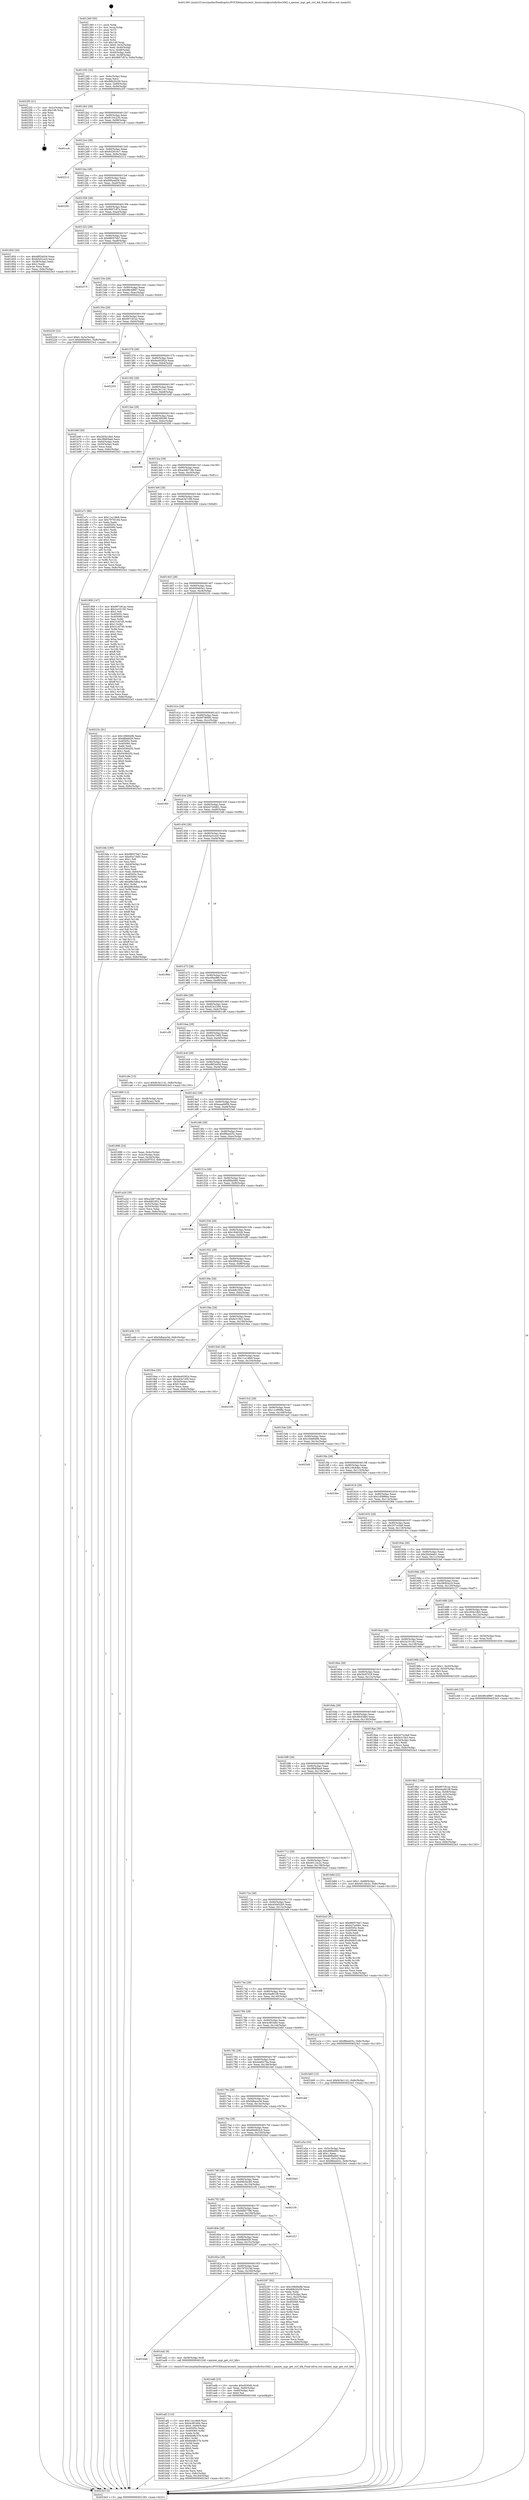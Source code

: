 digraph "0x401260" {
  label = "0x401260 (/mnt/c/Users/mathe/Desktop/tcc/POCII/binaries/extr_linuxsoundpcictxficthw20k2.c_amixer_mgr_get_ctrl_blk_Final-ollvm.out::main(0))"
  labelloc = "t"
  node[shape=record]

  Entry [label="",width=0.3,height=0.3,shape=circle,fillcolor=black,style=filled]
  "0x401292" [label="{
     0x401292 [32]\l
     | [instrs]\l
     &nbsp;&nbsp;0x401292 \<+6\>: mov -0x8c(%rbp),%eax\l
     &nbsp;&nbsp;0x401298 \<+2\>: mov %eax,%ecx\l
     &nbsp;&nbsp;0x40129a \<+6\>: sub $0x80b20c59,%ecx\l
     &nbsp;&nbsp;0x4012a0 \<+6\>: mov %eax,-0x90(%rbp)\l
     &nbsp;&nbsp;0x4012a6 \<+6\>: mov %ecx,-0x94(%rbp)\l
     &nbsp;&nbsp;0x4012ac \<+6\>: je 00000000004022f3 \<main+0x1093\>\l
  }"]
  "0x4022f3" [label="{
     0x4022f3 [21]\l
     | [instrs]\l
     &nbsp;&nbsp;0x4022f3 \<+3\>: mov -0x2c(%rbp),%eax\l
     &nbsp;&nbsp;0x4022f6 \<+7\>: add $0x148,%rsp\l
     &nbsp;&nbsp;0x4022fd \<+1\>: pop %rbx\l
     &nbsp;&nbsp;0x4022fe \<+2\>: pop %r12\l
     &nbsp;&nbsp;0x402300 \<+2\>: pop %r13\l
     &nbsp;&nbsp;0x402302 \<+2\>: pop %r14\l
     &nbsp;&nbsp;0x402304 \<+2\>: pop %r15\l
     &nbsp;&nbsp;0x402306 \<+1\>: pop %rbp\l
     &nbsp;&nbsp;0x402307 \<+1\>: ret\l
  }"]
  "0x4012b2" [label="{
     0x4012b2 [28]\l
     | [instrs]\l
     &nbsp;&nbsp;0x4012b2 \<+5\>: jmp 00000000004012b7 \<main+0x57\>\l
     &nbsp;&nbsp;0x4012b7 \<+6\>: mov -0x90(%rbp),%eax\l
     &nbsp;&nbsp;0x4012bd \<+5\>: sub $0x8120c230,%eax\l
     &nbsp;&nbsp;0x4012c2 \<+6\>: mov %eax,-0x98(%rbp)\l
     &nbsp;&nbsp;0x4012c8 \<+6\>: je 0000000000401cc8 \<main+0xa68\>\l
  }"]
  Exit [label="",width=0.3,height=0.3,shape=circle,fillcolor=black,style=filled,peripheries=2]
  "0x401cc8" [label="{
     0x401cc8\l
  }", style=dashed]
  "0x4012ce" [label="{
     0x4012ce [28]\l
     | [instrs]\l
     &nbsp;&nbsp;0x4012ce \<+5\>: jmp 00000000004012d3 \<main+0x73\>\l
     &nbsp;&nbsp;0x4012d3 \<+6\>: mov -0x90(%rbp),%eax\l
     &nbsp;&nbsp;0x4012d9 \<+5\>: sub $0x832810c7,%eax\l
     &nbsp;&nbsp;0x4012de \<+6\>: mov %eax,-0x9c(%rbp)\l
     &nbsp;&nbsp;0x4012e4 \<+6\>: je 0000000000402212 \<main+0xfb2\>\l
  }"]
  "0x401cb9" [label="{
     0x401cb9 [15]\l
     | [instrs]\l
     &nbsp;&nbsp;0x401cb9 \<+10\>: movl $0x98c4f967,-0x8c(%rbp)\l
     &nbsp;&nbsp;0x401cc3 \<+5\>: jmp 00000000004023e3 \<main+0x1183\>\l
  }"]
  "0x402212" [label="{
     0x402212\l
  }", style=dashed]
  "0x4012ea" [label="{
     0x4012ea [28]\l
     | [instrs]\l
     &nbsp;&nbsp;0x4012ea \<+5\>: jmp 00000000004012ef \<main+0x8f\>\l
     &nbsp;&nbsp;0x4012ef \<+6\>: mov -0x90(%rbp),%eax\l
     &nbsp;&nbsp;0x4012f5 \<+5\>: sub $0x906eab56,%eax\l
     &nbsp;&nbsp;0x4012fa \<+6\>: mov %eax,-0xa0(%rbp)\l
     &nbsp;&nbsp;0x401300 \<+6\>: je 0000000000402391 \<main+0x1131\>\l
  }"]
  "0x401af2" [label="{
     0x401af2 [110]\l
     | [instrs]\l
     &nbsp;&nbsp;0x401af2 \<+5\>: mov $0x11a14fe9,%esi\l
     &nbsp;&nbsp;0x401af7 \<+5\>: mov $0x4c9f1b84,%ecx\l
     &nbsp;&nbsp;0x401afc \<+7\>: movl $0x0,-0x64(%rbp)\l
     &nbsp;&nbsp;0x401b03 \<+7\>: mov 0x40505c,%edx\l
     &nbsp;&nbsp;0x401b0a \<+8\>: mov 0x405060,%r8d\l
     &nbsp;&nbsp;0x401b12 \<+3\>: mov %edx,%r9d\l
     &nbsp;&nbsp;0x401b15 \<+7\>: sub $0x6d48c37b,%r9d\l
     &nbsp;&nbsp;0x401b1c \<+4\>: sub $0x1,%r9d\l
     &nbsp;&nbsp;0x401b20 \<+7\>: add $0x6d48c37b,%r9d\l
     &nbsp;&nbsp;0x401b27 \<+4\>: imul %r9d,%edx\l
     &nbsp;&nbsp;0x401b2b \<+3\>: and $0x1,%edx\l
     &nbsp;&nbsp;0x401b2e \<+3\>: cmp $0x0,%edx\l
     &nbsp;&nbsp;0x401b31 \<+4\>: sete %r10b\l
     &nbsp;&nbsp;0x401b35 \<+4\>: cmp $0xa,%r8d\l
     &nbsp;&nbsp;0x401b39 \<+4\>: setl %r11b\l
     &nbsp;&nbsp;0x401b3d \<+3\>: mov %r10b,%bl\l
     &nbsp;&nbsp;0x401b40 \<+3\>: and %r11b,%bl\l
     &nbsp;&nbsp;0x401b43 \<+3\>: xor %r11b,%r10b\l
     &nbsp;&nbsp;0x401b46 \<+3\>: or %r10b,%bl\l
     &nbsp;&nbsp;0x401b49 \<+3\>: test $0x1,%bl\l
     &nbsp;&nbsp;0x401b4c \<+3\>: cmovne %ecx,%esi\l
     &nbsp;&nbsp;0x401b4f \<+6\>: mov %esi,-0x8c(%rbp)\l
     &nbsp;&nbsp;0x401b55 \<+6\>: mov %eax,-0x164(%rbp)\l
     &nbsp;&nbsp;0x401b5b \<+5\>: jmp 00000000004023e3 \<main+0x1183\>\l
  }"]
  "0x402391" [label="{
     0x402391\l
  }", style=dashed]
  "0x401306" [label="{
     0x401306 [28]\l
     | [instrs]\l
     &nbsp;&nbsp;0x401306 \<+5\>: jmp 000000000040130b \<main+0xab\>\l
     &nbsp;&nbsp;0x40130b \<+6\>: mov -0x90(%rbp),%eax\l
     &nbsp;&nbsp;0x401311 \<+5\>: sub $0x9667c87a,%eax\l
     &nbsp;&nbsp;0x401316 \<+6\>: mov %eax,-0xa4(%rbp)\l
     &nbsp;&nbsp;0x40131c \<+6\>: je 0000000000401850 \<main+0x5f0\>\l
  }"]
  "0x401adb" [label="{
     0x401adb [23]\l
     | [instrs]\l
     &nbsp;&nbsp;0x401adb \<+10\>: movabs $0x4030d6,%rdi\l
     &nbsp;&nbsp;0x401ae5 \<+3\>: mov %eax,-0x60(%rbp)\l
     &nbsp;&nbsp;0x401ae8 \<+3\>: mov -0x60(%rbp),%esi\l
     &nbsp;&nbsp;0x401aeb \<+2\>: mov $0x0,%al\l
     &nbsp;&nbsp;0x401aed \<+5\>: call 0000000000401040 \<printf@plt\>\l
     | [calls]\l
     &nbsp;&nbsp;0x401040 \{1\} (unknown)\l
  }"]
  "0x401850" [label="{
     0x401850 [30]\l
     | [instrs]\l
     &nbsp;&nbsp;0x401850 \<+5\>: mov $0xd8f24d3d,%eax\l
     &nbsp;&nbsp;0x401855 \<+5\>: mov $0xb5a51ec0,%ecx\l
     &nbsp;&nbsp;0x40185a \<+3\>: mov -0x38(%rbp),%edx\l
     &nbsp;&nbsp;0x40185d \<+3\>: cmp $0x2,%edx\l
     &nbsp;&nbsp;0x401860 \<+3\>: cmovne %ecx,%eax\l
     &nbsp;&nbsp;0x401863 \<+6\>: mov %eax,-0x8c(%rbp)\l
     &nbsp;&nbsp;0x401869 \<+5\>: jmp 00000000004023e3 \<main+0x1183\>\l
  }"]
  "0x401322" [label="{
     0x401322 [28]\l
     | [instrs]\l
     &nbsp;&nbsp;0x401322 \<+5\>: jmp 0000000000401327 \<main+0xc7\>\l
     &nbsp;&nbsp;0x401327 \<+6\>: mov -0x90(%rbp),%eax\l
     &nbsp;&nbsp;0x40132d \<+5\>: sub $0x98057bb7,%eax\l
     &nbsp;&nbsp;0x401332 \<+6\>: mov %eax,-0xa8(%rbp)\l
     &nbsp;&nbsp;0x401338 \<+6\>: je 0000000000402375 \<main+0x1115\>\l
  }"]
  "0x4023e3" [label="{
     0x4023e3 [5]\l
     | [instrs]\l
     &nbsp;&nbsp;0x4023e3 \<+5\>: jmp 0000000000401292 \<main+0x32\>\l
  }"]
  "0x401260" [label="{
     0x401260 [50]\l
     | [instrs]\l
     &nbsp;&nbsp;0x401260 \<+1\>: push %rbp\l
     &nbsp;&nbsp;0x401261 \<+3\>: mov %rsp,%rbp\l
     &nbsp;&nbsp;0x401264 \<+2\>: push %r15\l
     &nbsp;&nbsp;0x401266 \<+2\>: push %r14\l
     &nbsp;&nbsp;0x401268 \<+2\>: push %r13\l
     &nbsp;&nbsp;0x40126a \<+2\>: push %r12\l
     &nbsp;&nbsp;0x40126c \<+1\>: push %rbx\l
     &nbsp;&nbsp;0x40126d \<+7\>: sub $0x148,%rsp\l
     &nbsp;&nbsp;0x401274 \<+7\>: movl $0x0,-0x3c(%rbp)\l
     &nbsp;&nbsp;0x40127b \<+3\>: mov %edi,-0x40(%rbp)\l
     &nbsp;&nbsp;0x40127e \<+4\>: mov %rsi,-0x48(%rbp)\l
     &nbsp;&nbsp;0x401282 \<+3\>: mov -0x40(%rbp),%edi\l
     &nbsp;&nbsp;0x401285 \<+3\>: mov %edi,-0x38(%rbp)\l
     &nbsp;&nbsp;0x401288 \<+10\>: movl $0x9667c87a,-0x8c(%rbp)\l
  }"]
  "0x401846" [label="{
     0x401846\l
  }", style=dashed]
  "0x402375" [label="{
     0x402375\l
  }", style=dashed]
  "0x40133e" [label="{
     0x40133e [28]\l
     | [instrs]\l
     &nbsp;&nbsp;0x40133e \<+5\>: jmp 0000000000401343 \<main+0xe3\>\l
     &nbsp;&nbsp;0x401343 \<+6\>: mov -0x90(%rbp),%eax\l
     &nbsp;&nbsp;0x401349 \<+5\>: sub $0x98c4f967,%eax\l
     &nbsp;&nbsp;0x40134e \<+6\>: mov %eax,-0xac(%rbp)\l
     &nbsp;&nbsp;0x401354 \<+6\>: je 0000000000402226 \<main+0xfc6\>\l
  }"]
  "0x401ad2" [label="{
     0x401ad2 [9]\l
     | [instrs]\l
     &nbsp;&nbsp;0x401ad2 \<+4\>: mov -0x58(%rbp),%rdi\l
     &nbsp;&nbsp;0x401ad6 \<+5\>: call 0000000000401240 \<amixer_mgr_get_ctrl_blk\>\l
     | [calls]\l
     &nbsp;&nbsp;0x401240 \{1\} (/mnt/c/Users/mathe/Desktop/tcc/POCII/binaries/extr_linuxsoundpcictxficthw20k2.c_amixer_mgr_get_ctrl_blk_Final-ollvm.out::amixer_mgr_get_ctrl_blk)\l
  }"]
  "0x402226" [label="{
     0x402226 [22]\l
     | [instrs]\l
     &nbsp;&nbsp;0x402226 \<+7\>: movl $0x0,-0x3c(%rbp)\l
     &nbsp;&nbsp;0x40222d \<+10\>: movl $0xb00eb5e1,-0x8c(%rbp)\l
     &nbsp;&nbsp;0x402237 \<+5\>: jmp 00000000004023e3 \<main+0x1183\>\l
  }"]
  "0x40135a" [label="{
     0x40135a [28]\l
     | [instrs]\l
     &nbsp;&nbsp;0x40135a \<+5\>: jmp 000000000040135f \<main+0xff\>\l
     &nbsp;&nbsp;0x40135f \<+6\>: mov -0x90(%rbp),%eax\l
     &nbsp;&nbsp;0x401365 \<+5\>: sub $0x997c91ac,%eax\l
     &nbsp;&nbsp;0x40136a \<+6\>: mov %eax,-0xb0(%rbp)\l
     &nbsp;&nbsp;0x401370 \<+6\>: je 0000000000402308 \<main+0x10a8\>\l
  }"]
  "0x40182a" [label="{
     0x40182a [28]\l
     | [instrs]\l
     &nbsp;&nbsp;0x40182a \<+5\>: jmp 000000000040182f \<main+0x5cf\>\l
     &nbsp;&nbsp;0x40182f \<+6\>: mov -0x90(%rbp),%eax\l
     &nbsp;&nbsp;0x401835 \<+5\>: sub $0x797f319d,%eax\l
     &nbsp;&nbsp;0x40183a \<+6\>: mov %eax,-0x160(%rbp)\l
     &nbsp;&nbsp;0x401840 \<+6\>: je 0000000000401ad2 \<main+0x872\>\l
  }"]
  "0x402308" [label="{
     0x402308\l
  }", style=dashed]
  "0x401376" [label="{
     0x401376 [28]\l
     | [instrs]\l
     &nbsp;&nbsp;0x401376 \<+5\>: jmp 000000000040137b \<main+0x11b\>\l
     &nbsp;&nbsp;0x40137b \<+6\>: mov -0x90(%rbp),%eax\l
     &nbsp;&nbsp;0x401381 \<+5\>: sub $0x9a402824,%eax\l
     &nbsp;&nbsp;0x401386 \<+6\>: mov %eax,-0xb4(%rbp)\l
     &nbsp;&nbsp;0x40138c \<+6\>: je 0000000000402203 \<main+0xfa3\>\l
  }"]
  "0x402297" [label="{
     0x402297 [92]\l
     | [instrs]\l
     &nbsp;&nbsp;0x402297 \<+5\>: mov $0x169d0e9b,%eax\l
     &nbsp;&nbsp;0x40229c \<+5\>: mov $0x80b20c59,%ecx\l
     &nbsp;&nbsp;0x4022a1 \<+2\>: xor %edx,%edx\l
     &nbsp;&nbsp;0x4022a3 \<+3\>: mov -0x3c(%rbp),%esi\l
     &nbsp;&nbsp;0x4022a6 \<+3\>: mov %esi,-0x2c(%rbp)\l
     &nbsp;&nbsp;0x4022a9 \<+7\>: mov 0x40505c,%esi\l
     &nbsp;&nbsp;0x4022b0 \<+7\>: mov 0x405060,%edi\l
     &nbsp;&nbsp;0x4022b7 \<+3\>: sub $0x1,%edx\l
     &nbsp;&nbsp;0x4022ba \<+3\>: mov %esi,%r8d\l
     &nbsp;&nbsp;0x4022bd \<+3\>: add %edx,%r8d\l
     &nbsp;&nbsp;0x4022c0 \<+4\>: imul %r8d,%esi\l
     &nbsp;&nbsp;0x4022c4 \<+3\>: and $0x1,%esi\l
     &nbsp;&nbsp;0x4022c7 \<+3\>: cmp $0x0,%esi\l
     &nbsp;&nbsp;0x4022ca \<+4\>: sete %r9b\l
     &nbsp;&nbsp;0x4022ce \<+3\>: cmp $0xa,%edi\l
     &nbsp;&nbsp;0x4022d1 \<+4\>: setl %r10b\l
     &nbsp;&nbsp;0x4022d5 \<+3\>: mov %r9b,%r11b\l
     &nbsp;&nbsp;0x4022d8 \<+3\>: and %r10b,%r11b\l
     &nbsp;&nbsp;0x4022db \<+3\>: xor %r10b,%r9b\l
     &nbsp;&nbsp;0x4022de \<+3\>: or %r9b,%r11b\l
     &nbsp;&nbsp;0x4022e1 \<+4\>: test $0x1,%r11b\l
     &nbsp;&nbsp;0x4022e5 \<+3\>: cmovne %ecx,%eax\l
     &nbsp;&nbsp;0x4022e8 \<+6\>: mov %eax,-0x8c(%rbp)\l
     &nbsp;&nbsp;0x4022ee \<+5\>: jmp 00000000004023e3 \<main+0x1183\>\l
  }"]
  "0x402203" [label="{
     0x402203\l
  }", style=dashed]
  "0x401392" [label="{
     0x401392 [28]\l
     | [instrs]\l
     &nbsp;&nbsp;0x401392 \<+5\>: jmp 0000000000401397 \<main+0x137\>\l
     &nbsp;&nbsp;0x401397 \<+6\>: mov -0x90(%rbp),%eax\l
     &nbsp;&nbsp;0x40139d \<+5\>: sub $0x9c3e1141,%eax\l
     &nbsp;&nbsp;0x4013a2 \<+6\>: mov %eax,-0xb8(%rbp)\l
     &nbsp;&nbsp;0x4013a8 \<+6\>: je 0000000000401b6f \<main+0x90f\>\l
  }"]
  "0x40180e" [label="{
     0x40180e [28]\l
     | [instrs]\l
     &nbsp;&nbsp;0x40180e \<+5\>: jmp 0000000000401813 \<main+0x5b3\>\l
     &nbsp;&nbsp;0x401813 \<+6\>: mov -0x90(%rbp),%eax\l
     &nbsp;&nbsp;0x401819 \<+5\>: sub $0x6fbebf28,%eax\l
     &nbsp;&nbsp;0x40181e \<+6\>: mov %eax,-0x15c(%rbp)\l
     &nbsp;&nbsp;0x401824 \<+6\>: je 0000000000402297 \<main+0x1037\>\l
  }"]
  "0x401b6f" [label="{
     0x401b6f [30]\l
     | [instrs]\l
     &nbsp;&nbsp;0x401b6f \<+5\>: mov $0x283b1db5,%eax\l
     &nbsp;&nbsp;0x401b74 \<+5\>: mov $0x3fb85ba9,%ecx\l
     &nbsp;&nbsp;0x401b79 \<+3\>: mov -0x64(%rbp),%edx\l
     &nbsp;&nbsp;0x401b7c \<+3\>: cmp -0x50(%rbp),%edx\l
     &nbsp;&nbsp;0x401b7f \<+3\>: cmovl %ecx,%eax\l
     &nbsp;&nbsp;0x401b82 \<+6\>: mov %eax,-0x8c(%rbp)\l
     &nbsp;&nbsp;0x401b88 \<+5\>: jmp 00000000004023e3 \<main+0x1183\>\l
  }"]
  "0x4013ae" [label="{
     0x4013ae [28]\l
     | [instrs]\l
     &nbsp;&nbsp;0x4013ae \<+5\>: jmp 00000000004013b3 \<main+0x153\>\l
     &nbsp;&nbsp;0x4013b3 \<+6\>: mov -0x90(%rbp),%eax\l
     &nbsp;&nbsp;0x4013b9 \<+5\>: sub $0x9d289280,%eax\l
     &nbsp;&nbsp;0x4013be \<+6\>: mov %eax,-0xbc(%rbp)\l
     &nbsp;&nbsp;0x4013c4 \<+6\>: je 00000000004020fc \<main+0xe9c\>\l
  }"]
  "0x401f27" [label="{
     0x401f27\l
  }", style=dashed]
  "0x4020fc" [label="{
     0x4020fc\l
  }", style=dashed]
  "0x4013ca" [label="{
     0x4013ca [28]\l
     | [instrs]\l
     &nbsp;&nbsp;0x4013ca \<+5\>: jmp 00000000004013cf \<main+0x16f\>\l
     &nbsp;&nbsp;0x4013cf \<+6\>: mov -0x90(%rbp),%eax\l
     &nbsp;&nbsp;0x4013d5 \<+5\>: sub $0xa3d6718b,%eax\l
     &nbsp;&nbsp;0x4013da \<+6\>: mov %eax,-0xc0(%rbp)\l
     &nbsp;&nbsp;0x4013e0 \<+6\>: je 0000000000401a7c \<main+0x81c\>\l
  }"]
  "0x4017f2" [label="{
     0x4017f2 [28]\l
     | [instrs]\l
     &nbsp;&nbsp;0x4017f2 \<+5\>: jmp 00000000004017f7 \<main+0x597\>\l
     &nbsp;&nbsp;0x4017f7 \<+6\>: mov -0x90(%rbp),%eax\l
     &nbsp;&nbsp;0x4017fd \<+5\>: sub $0x6dfd7796,%eax\l
     &nbsp;&nbsp;0x401802 \<+6\>: mov %eax,-0x158(%rbp)\l
     &nbsp;&nbsp;0x401808 \<+6\>: je 0000000000401f27 \<main+0xcc7\>\l
  }"]
  "0x401a7c" [label="{
     0x401a7c [86]\l
     | [instrs]\l
     &nbsp;&nbsp;0x401a7c \<+5\>: mov $0x11a14fe9,%eax\l
     &nbsp;&nbsp;0x401a81 \<+5\>: mov $0x797f319d,%ecx\l
     &nbsp;&nbsp;0x401a86 \<+2\>: xor %edx,%edx\l
     &nbsp;&nbsp;0x401a88 \<+7\>: mov 0x40505c,%esi\l
     &nbsp;&nbsp;0x401a8f \<+7\>: mov 0x405060,%edi\l
     &nbsp;&nbsp;0x401a96 \<+3\>: sub $0x1,%edx\l
     &nbsp;&nbsp;0x401a99 \<+3\>: mov %esi,%r8d\l
     &nbsp;&nbsp;0x401a9c \<+3\>: add %edx,%r8d\l
     &nbsp;&nbsp;0x401a9f \<+4\>: imul %r8d,%esi\l
     &nbsp;&nbsp;0x401aa3 \<+3\>: and $0x1,%esi\l
     &nbsp;&nbsp;0x401aa6 \<+3\>: cmp $0x0,%esi\l
     &nbsp;&nbsp;0x401aa9 \<+4\>: sete %r9b\l
     &nbsp;&nbsp;0x401aad \<+3\>: cmp $0xa,%edi\l
     &nbsp;&nbsp;0x401ab0 \<+4\>: setl %r10b\l
     &nbsp;&nbsp;0x401ab4 \<+3\>: mov %r9b,%r11b\l
     &nbsp;&nbsp;0x401ab7 \<+3\>: and %r10b,%r11b\l
     &nbsp;&nbsp;0x401aba \<+3\>: xor %r10b,%r9b\l
     &nbsp;&nbsp;0x401abd \<+3\>: or %r9b,%r11b\l
     &nbsp;&nbsp;0x401ac0 \<+4\>: test $0x1,%r11b\l
     &nbsp;&nbsp;0x401ac4 \<+3\>: cmovne %ecx,%eax\l
     &nbsp;&nbsp;0x401ac7 \<+6\>: mov %eax,-0x8c(%rbp)\l
     &nbsp;&nbsp;0x401acd \<+5\>: jmp 00000000004023e3 \<main+0x1183\>\l
  }"]
  "0x4013e6" [label="{
     0x4013e6 [28]\l
     | [instrs]\l
     &nbsp;&nbsp;0x4013e6 \<+5\>: jmp 00000000004013eb \<main+0x18b\>\l
     &nbsp;&nbsp;0x4013eb \<+6\>: mov -0x90(%rbp),%eax\l
     &nbsp;&nbsp;0x4013f1 \<+5\>: sub $0xa43a7c08,%eax\l
     &nbsp;&nbsp;0x4013f6 \<+6\>: mov %eax,-0xc4(%rbp)\l
     &nbsp;&nbsp;0x4013fc \<+6\>: je 0000000000401908 \<main+0x6a8\>\l
  }"]
  "0x4021f4" [label="{
     0x4021f4\l
  }", style=dashed]
  "0x401908" [label="{
     0x401908 [147]\l
     | [instrs]\l
     &nbsp;&nbsp;0x401908 \<+5\>: mov $0x997c91ac,%eax\l
     &nbsp;&nbsp;0x40190d \<+5\>: mov $0x2a1f1182,%ecx\l
     &nbsp;&nbsp;0x401912 \<+2\>: mov $0x1,%dl\l
     &nbsp;&nbsp;0x401914 \<+7\>: mov 0x40505c,%esi\l
     &nbsp;&nbsp;0x40191b \<+7\>: mov 0x405060,%edi\l
     &nbsp;&nbsp;0x401922 \<+3\>: mov %esi,%r8d\l
     &nbsp;&nbsp;0x401925 \<+7\>: sub $0x31c67d5,%r8d\l
     &nbsp;&nbsp;0x40192c \<+4\>: sub $0x1,%r8d\l
     &nbsp;&nbsp;0x401930 \<+7\>: add $0x31c67d5,%r8d\l
     &nbsp;&nbsp;0x401937 \<+4\>: imul %r8d,%esi\l
     &nbsp;&nbsp;0x40193b \<+3\>: and $0x1,%esi\l
     &nbsp;&nbsp;0x40193e \<+3\>: cmp $0x0,%esi\l
     &nbsp;&nbsp;0x401941 \<+4\>: sete %r9b\l
     &nbsp;&nbsp;0x401945 \<+3\>: cmp $0xa,%edi\l
     &nbsp;&nbsp;0x401948 \<+4\>: setl %r10b\l
     &nbsp;&nbsp;0x40194c \<+3\>: mov %r9b,%r11b\l
     &nbsp;&nbsp;0x40194f \<+4\>: xor $0xff,%r11b\l
     &nbsp;&nbsp;0x401953 \<+3\>: mov %r10b,%bl\l
     &nbsp;&nbsp;0x401956 \<+3\>: xor $0xff,%bl\l
     &nbsp;&nbsp;0x401959 \<+3\>: xor $0x0,%dl\l
     &nbsp;&nbsp;0x40195c \<+3\>: mov %r11b,%r14b\l
     &nbsp;&nbsp;0x40195f \<+4\>: and $0x0,%r14b\l
     &nbsp;&nbsp;0x401963 \<+3\>: and %dl,%r9b\l
     &nbsp;&nbsp;0x401966 \<+3\>: mov %bl,%r15b\l
     &nbsp;&nbsp;0x401969 \<+4\>: and $0x0,%r15b\l
     &nbsp;&nbsp;0x40196d \<+3\>: and %dl,%r10b\l
     &nbsp;&nbsp;0x401970 \<+3\>: or %r9b,%r14b\l
     &nbsp;&nbsp;0x401973 \<+3\>: or %r10b,%r15b\l
     &nbsp;&nbsp;0x401976 \<+3\>: xor %r15b,%r14b\l
     &nbsp;&nbsp;0x401979 \<+3\>: or %bl,%r11b\l
     &nbsp;&nbsp;0x40197c \<+4\>: xor $0xff,%r11b\l
     &nbsp;&nbsp;0x401980 \<+3\>: or $0x0,%dl\l
     &nbsp;&nbsp;0x401983 \<+3\>: and %dl,%r11b\l
     &nbsp;&nbsp;0x401986 \<+3\>: or %r11b,%r14b\l
     &nbsp;&nbsp;0x401989 \<+4\>: test $0x1,%r14b\l
     &nbsp;&nbsp;0x40198d \<+3\>: cmovne %ecx,%eax\l
     &nbsp;&nbsp;0x401990 \<+6\>: mov %eax,-0x8c(%rbp)\l
     &nbsp;&nbsp;0x401996 \<+5\>: jmp 00000000004023e3 \<main+0x1183\>\l
  }"]
  "0x401402" [label="{
     0x401402 [28]\l
     | [instrs]\l
     &nbsp;&nbsp;0x401402 \<+5\>: jmp 0000000000401407 \<main+0x1a7\>\l
     &nbsp;&nbsp;0x401407 \<+6\>: mov -0x90(%rbp),%eax\l
     &nbsp;&nbsp;0x40140d \<+5\>: sub $0xb00eb5e1,%eax\l
     &nbsp;&nbsp;0x401412 \<+6\>: mov %eax,-0xc8(%rbp)\l
     &nbsp;&nbsp;0x401418 \<+6\>: je 000000000040223c \<main+0xfdc\>\l
  }"]
  "0x4017d6" [label="{
     0x4017d6 [28]\l
     | [instrs]\l
     &nbsp;&nbsp;0x4017d6 \<+5\>: jmp 00000000004017db \<main+0x57b\>\l
     &nbsp;&nbsp;0x4017db \<+6\>: mov -0x90(%rbp),%eax\l
     &nbsp;&nbsp;0x4017e1 \<+5\>: sub $0x69b5bc85,%eax\l
     &nbsp;&nbsp;0x4017e6 \<+6\>: mov %eax,-0x154(%rbp)\l
     &nbsp;&nbsp;0x4017ec \<+6\>: je 00000000004021f4 \<main+0xf94\>\l
  }"]
  "0x40223c" [label="{
     0x40223c [91]\l
     | [instrs]\l
     &nbsp;&nbsp;0x40223c \<+5\>: mov $0x169d0e9b,%eax\l
     &nbsp;&nbsp;0x402241 \<+5\>: mov $0x6fbebf28,%ecx\l
     &nbsp;&nbsp;0x402246 \<+7\>: mov 0x40505c,%edx\l
     &nbsp;&nbsp;0x40224d \<+7\>: mov 0x405060,%esi\l
     &nbsp;&nbsp;0x402254 \<+2\>: mov %edx,%edi\l
     &nbsp;&nbsp;0x402256 \<+6\>: add $0x543842f2,%edi\l
     &nbsp;&nbsp;0x40225c \<+3\>: sub $0x1,%edi\l
     &nbsp;&nbsp;0x40225f \<+6\>: sub $0x543842f2,%edi\l
     &nbsp;&nbsp;0x402265 \<+3\>: imul %edi,%edx\l
     &nbsp;&nbsp;0x402268 \<+3\>: and $0x1,%edx\l
     &nbsp;&nbsp;0x40226b \<+3\>: cmp $0x0,%edx\l
     &nbsp;&nbsp;0x40226e \<+4\>: sete %r8b\l
     &nbsp;&nbsp;0x402272 \<+3\>: cmp $0xa,%esi\l
     &nbsp;&nbsp;0x402275 \<+4\>: setl %r9b\l
     &nbsp;&nbsp;0x402279 \<+3\>: mov %r8b,%r10b\l
     &nbsp;&nbsp;0x40227c \<+3\>: and %r9b,%r10b\l
     &nbsp;&nbsp;0x40227f \<+3\>: xor %r9b,%r8b\l
     &nbsp;&nbsp;0x402282 \<+3\>: or %r8b,%r10b\l
     &nbsp;&nbsp;0x402285 \<+4\>: test $0x1,%r10b\l
     &nbsp;&nbsp;0x402289 \<+3\>: cmovne %ecx,%eax\l
     &nbsp;&nbsp;0x40228c \<+6\>: mov %eax,-0x8c(%rbp)\l
     &nbsp;&nbsp;0x402292 \<+5\>: jmp 00000000004023e3 \<main+0x1183\>\l
  }"]
  "0x40141e" [label="{
     0x40141e [28]\l
     | [instrs]\l
     &nbsp;&nbsp;0x40141e \<+5\>: jmp 0000000000401423 \<main+0x1c3\>\l
     &nbsp;&nbsp;0x401423 \<+6\>: mov -0x90(%rbp),%eax\l
     &nbsp;&nbsp;0x401429 \<+5\>: sub $0xb078f460,%eax\l
     &nbsp;&nbsp;0x40142e \<+6\>: mov %eax,-0xcc(%rbp)\l
     &nbsp;&nbsp;0x401434 \<+6\>: je 0000000000401f05 \<main+0xca5\>\l
  }"]
  "0x4020a3" [label="{
     0x4020a3\l
  }", style=dashed]
  "0x401f05" [label="{
     0x401f05\l
  }", style=dashed]
  "0x40143a" [label="{
     0x40143a [28]\l
     | [instrs]\l
     &nbsp;&nbsp;0x40143a \<+5\>: jmp 000000000040143f \<main+0x1df\>\l
     &nbsp;&nbsp;0x40143f \<+6\>: mov -0x90(%rbp),%eax\l
     &nbsp;&nbsp;0x401445 \<+5\>: sub $0xb27a0d61,%eax\l
     &nbsp;&nbsp;0x40144a \<+6\>: mov %eax,-0xd0(%rbp)\l
     &nbsp;&nbsp;0x401450 \<+6\>: je 0000000000401bfe \<main+0x99e\>\l
  }"]
  "0x4017ba" [label="{
     0x4017ba [28]\l
     | [instrs]\l
     &nbsp;&nbsp;0x4017ba \<+5\>: jmp 00000000004017bf \<main+0x55f\>\l
     &nbsp;&nbsp;0x4017bf \<+6\>: mov -0x90(%rbp),%eax\l
     &nbsp;&nbsp;0x4017c5 \<+5\>: sub $0x66ddb3c0,%eax\l
     &nbsp;&nbsp;0x4017ca \<+6\>: mov %eax,-0x150(%rbp)\l
     &nbsp;&nbsp;0x4017d0 \<+6\>: je 00000000004020a3 \<main+0xe43\>\l
  }"]
  "0x401bfe" [label="{
     0x401bfe [160]\l
     | [instrs]\l
     &nbsp;&nbsp;0x401bfe \<+5\>: mov $0x98057bb7,%eax\l
     &nbsp;&nbsp;0x401c03 \<+5\>: mov $0xd5a73ef5,%ecx\l
     &nbsp;&nbsp;0x401c08 \<+2\>: mov $0x1,%dl\l
     &nbsp;&nbsp;0x401c0a \<+2\>: xor %esi,%esi\l
     &nbsp;&nbsp;0x401c0c \<+3\>: mov -0x64(%rbp),%edi\l
     &nbsp;&nbsp;0x401c0f \<+3\>: sub $0x1,%esi\l
     &nbsp;&nbsp;0x401c12 \<+2\>: sub %esi,%edi\l
     &nbsp;&nbsp;0x401c14 \<+3\>: mov %edi,-0x64(%rbp)\l
     &nbsp;&nbsp;0x401c17 \<+7\>: mov 0x40505c,%esi\l
     &nbsp;&nbsp;0x401c1e \<+7\>: mov 0x405060,%edi\l
     &nbsp;&nbsp;0x401c25 \<+3\>: mov %esi,%r8d\l
     &nbsp;&nbsp;0x401c28 \<+7\>: add $0xbf8c5dbd,%r8d\l
     &nbsp;&nbsp;0x401c2f \<+4\>: sub $0x1,%r8d\l
     &nbsp;&nbsp;0x401c33 \<+7\>: sub $0xbf8c5dbd,%r8d\l
     &nbsp;&nbsp;0x401c3a \<+4\>: imul %r8d,%esi\l
     &nbsp;&nbsp;0x401c3e \<+3\>: and $0x1,%esi\l
     &nbsp;&nbsp;0x401c41 \<+3\>: cmp $0x0,%esi\l
     &nbsp;&nbsp;0x401c44 \<+4\>: sete %r9b\l
     &nbsp;&nbsp;0x401c48 \<+3\>: cmp $0xa,%edi\l
     &nbsp;&nbsp;0x401c4b \<+4\>: setl %r10b\l
     &nbsp;&nbsp;0x401c4f \<+3\>: mov %r9b,%r11b\l
     &nbsp;&nbsp;0x401c52 \<+4\>: xor $0xff,%r11b\l
     &nbsp;&nbsp;0x401c56 \<+3\>: mov %r10b,%bl\l
     &nbsp;&nbsp;0x401c59 \<+3\>: xor $0xff,%bl\l
     &nbsp;&nbsp;0x401c5c \<+3\>: xor $0x0,%dl\l
     &nbsp;&nbsp;0x401c5f \<+3\>: mov %r11b,%r14b\l
     &nbsp;&nbsp;0x401c62 \<+4\>: and $0x0,%r14b\l
     &nbsp;&nbsp;0x401c66 \<+3\>: and %dl,%r9b\l
     &nbsp;&nbsp;0x401c69 \<+3\>: mov %bl,%r15b\l
     &nbsp;&nbsp;0x401c6c \<+4\>: and $0x0,%r15b\l
     &nbsp;&nbsp;0x401c70 \<+3\>: and %dl,%r10b\l
     &nbsp;&nbsp;0x401c73 \<+3\>: or %r9b,%r14b\l
     &nbsp;&nbsp;0x401c76 \<+3\>: or %r10b,%r15b\l
     &nbsp;&nbsp;0x401c79 \<+3\>: xor %r15b,%r14b\l
     &nbsp;&nbsp;0x401c7c \<+3\>: or %bl,%r11b\l
     &nbsp;&nbsp;0x401c7f \<+4\>: xor $0xff,%r11b\l
     &nbsp;&nbsp;0x401c83 \<+3\>: or $0x0,%dl\l
     &nbsp;&nbsp;0x401c86 \<+3\>: and %dl,%r11b\l
     &nbsp;&nbsp;0x401c89 \<+3\>: or %r11b,%r14b\l
     &nbsp;&nbsp;0x401c8c \<+4\>: test $0x1,%r14b\l
     &nbsp;&nbsp;0x401c90 \<+3\>: cmovne %ecx,%eax\l
     &nbsp;&nbsp;0x401c93 \<+6\>: mov %eax,-0x8c(%rbp)\l
     &nbsp;&nbsp;0x401c99 \<+5\>: jmp 00000000004023e3 \<main+0x1183\>\l
  }"]
  "0x401456" [label="{
     0x401456 [28]\l
     | [instrs]\l
     &nbsp;&nbsp;0x401456 \<+5\>: jmp 000000000040145b \<main+0x1fb\>\l
     &nbsp;&nbsp;0x40145b \<+6\>: mov -0x90(%rbp),%eax\l
     &nbsp;&nbsp;0x401461 \<+5\>: sub $0xb5a51ec0,%eax\l
     &nbsp;&nbsp;0x401466 \<+6\>: mov %eax,-0xd4(%rbp)\l
     &nbsp;&nbsp;0x40146c \<+6\>: je 000000000040186e \<main+0x60e\>\l
  }"]
  "0x401a5a" [label="{
     0x401a5a [34]\l
     | [instrs]\l
     &nbsp;&nbsp;0x401a5a \<+3\>: mov -0x5c(%rbp),%eax\l
     &nbsp;&nbsp;0x401a5d \<+5\>: add $0xd6f9a065,%eax\l
     &nbsp;&nbsp;0x401a62 \<+3\>: add $0x1,%eax\l
     &nbsp;&nbsp;0x401a65 \<+5\>: sub $0xd6f9a065,%eax\l
     &nbsp;&nbsp;0x401a6a \<+3\>: mov %eax,-0x5c(%rbp)\l
     &nbsp;&nbsp;0x401a6d \<+10\>: movl $0xf8bed25c,-0x8c(%rbp)\l
     &nbsp;&nbsp;0x401a77 \<+5\>: jmp 00000000004023e3 \<main+0x1183\>\l
  }"]
  "0x40186e" [label="{
     0x40186e\l
  }", style=dashed]
  "0x401472" [label="{
     0x401472 [28]\l
     | [instrs]\l
     &nbsp;&nbsp;0x401472 \<+5\>: jmp 0000000000401477 \<main+0x217\>\l
     &nbsp;&nbsp;0x401477 \<+6\>: mov -0x90(%rbp),%eax\l
     &nbsp;&nbsp;0x40147d \<+5\>: sub $0xc0facf86,%eax\l
     &nbsp;&nbsp;0x401482 \<+6\>: mov %eax,-0xd8(%rbp)\l
     &nbsp;&nbsp;0x401488 \<+6\>: je 00000000004020da \<main+0xe7a\>\l
  }"]
  "0x40179e" [label="{
     0x40179e [28]\l
     | [instrs]\l
     &nbsp;&nbsp;0x40179e \<+5\>: jmp 00000000004017a3 \<main+0x543\>\l
     &nbsp;&nbsp;0x4017a3 \<+6\>: mov -0x90(%rbp),%eax\l
     &nbsp;&nbsp;0x4017a9 \<+5\>: sub $0x5dbace3d,%eax\l
     &nbsp;&nbsp;0x4017ae \<+6\>: mov %eax,-0x14c(%rbp)\l
     &nbsp;&nbsp;0x4017b4 \<+6\>: je 0000000000401a5a \<main+0x7fa\>\l
  }"]
  "0x4020da" [label="{
     0x4020da\l
  }", style=dashed]
  "0x40148e" [label="{
     0x40148e [28]\l
     | [instrs]\l
     &nbsp;&nbsp;0x40148e \<+5\>: jmp 0000000000401493 \<main+0x233\>\l
     &nbsp;&nbsp;0x401493 \<+6\>: mov -0x90(%rbp),%eax\l
     &nbsp;&nbsp;0x401499 \<+5\>: sub $0xd23c230b,%eax\l
     &nbsp;&nbsp;0x40149e \<+6\>: mov %eax,-0xdc(%rbp)\l
     &nbsp;&nbsp;0x4014a4 \<+6\>: je 0000000000401cf9 \<main+0xa99\>\l
  }"]
  "0x401def" [label="{
     0x401def\l
  }", style=dashed]
  "0x401cf9" [label="{
     0x401cf9\l
  }", style=dashed]
  "0x4014aa" [label="{
     0x4014aa [28]\l
     | [instrs]\l
     &nbsp;&nbsp;0x4014aa \<+5\>: jmp 00000000004014af \<main+0x24f\>\l
     &nbsp;&nbsp;0x4014af \<+6\>: mov -0x90(%rbp),%eax\l
     &nbsp;&nbsp;0x4014b5 \<+5\>: sub $0xd5a73ef5,%eax\l
     &nbsp;&nbsp;0x4014ba \<+6\>: mov %eax,-0xe0(%rbp)\l
     &nbsp;&nbsp;0x4014c0 \<+6\>: je 0000000000401c9e \<main+0xa3e\>\l
  }"]
  "0x401782" [label="{
     0x401782 [28]\l
     | [instrs]\l
     &nbsp;&nbsp;0x401782 \<+5\>: jmp 0000000000401787 \<main+0x527\>\l
     &nbsp;&nbsp;0x401787 \<+6\>: mov -0x90(%rbp),%eax\l
     &nbsp;&nbsp;0x40178d \<+5\>: sub $0x4ee627ba,%eax\l
     &nbsp;&nbsp;0x401792 \<+6\>: mov %eax,-0x148(%rbp)\l
     &nbsp;&nbsp;0x401798 \<+6\>: je 0000000000401def \<main+0xb8f\>\l
  }"]
  "0x401c9e" [label="{
     0x401c9e [15]\l
     | [instrs]\l
     &nbsp;&nbsp;0x401c9e \<+10\>: movl $0x9c3e1141,-0x8c(%rbp)\l
     &nbsp;&nbsp;0x401ca8 \<+5\>: jmp 00000000004023e3 \<main+0x1183\>\l
  }"]
  "0x4014c6" [label="{
     0x4014c6 [28]\l
     | [instrs]\l
     &nbsp;&nbsp;0x4014c6 \<+5\>: jmp 00000000004014cb \<main+0x26b\>\l
     &nbsp;&nbsp;0x4014cb \<+6\>: mov -0x90(%rbp),%eax\l
     &nbsp;&nbsp;0x4014d1 \<+5\>: sub $0xd8f24d3d,%eax\l
     &nbsp;&nbsp;0x4014d6 \<+6\>: mov %eax,-0xe4(%rbp)\l
     &nbsp;&nbsp;0x4014dc \<+6\>: je 0000000000401889 \<main+0x629\>\l
  }"]
  "0x401b60" [label="{
     0x401b60 [15]\l
     | [instrs]\l
     &nbsp;&nbsp;0x401b60 \<+10\>: movl $0x9c3e1141,-0x8c(%rbp)\l
     &nbsp;&nbsp;0x401b6a \<+5\>: jmp 00000000004023e3 \<main+0x1183\>\l
  }"]
  "0x401889" [label="{
     0x401889 [13]\l
     | [instrs]\l
     &nbsp;&nbsp;0x401889 \<+4\>: mov -0x48(%rbp),%rax\l
     &nbsp;&nbsp;0x40188d \<+4\>: mov 0x8(%rax),%rdi\l
     &nbsp;&nbsp;0x401891 \<+5\>: call 0000000000401060 \<atoi@plt\>\l
     | [calls]\l
     &nbsp;&nbsp;0x401060 \{1\} (unknown)\l
  }"]
  "0x4014e2" [label="{
     0x4014e2 [28]\l
     | [instrs]\l
     &nbsp;&nbsp;0x4014e2 \<+5\>: jmp 00000000004014e7 \<main+0x287\>\l
     &nbsp;&nbsp;0x4014e7 \<+6\>: mov -0x90(%rbp),%eax\l
     &nbsp;&nbsp;0x4014ed \<+5\>: sub $0xeaad4f56,%eax\l
     &nbsp;&nbsp;0x4014f2 \<+6\>: mov %eax,-0xe8(%rbp)\l
     &nbsp;&nbsp;0x4014f8 \<+6\>: je 00000000004023a0 \<main+0x1140\>\l
  }"]
  "0x401896" [label="{
     0x401896 [24]\l
     | [instrs]\l
     &nbsp;&nbsp;0x401896 \<+3\>: mov %eax,-0x4c(%rbp)\l
     &nbsp;&nbsp;0x401899 \<+3\>: mov -0x4c(%rbp),%eax\l
     &nbsp;&nbsp;0x40189c \<+3\>: mov %eax,-0x34(%rbp)\l
     &nbsp;&nbsp;0x40189f \<+10\>: movl $0x2b3f7f18,-0x8c(%rbp)\l
     &nbsp;&nbsp;0x4018a9 \<+5\>: jmp 00000000004023e3 \<main+0x1183\>\l
  }"]
  "0x401766" [label="{
     0x401766 [28]\l
     | [instrs]\l
     &nbsp;&nbsp;0x401766 \<+5\>: jmp 000000000040176b \<main+0x50b\>\l
     &nbsp;&nbsp;0x40176b \<+6\>: mov -0x90(%rbp),%eax\l
     &nbsp;&nbsp;0x401771 \<+5\>: sub $0x4c9f1b84,%eax\l
     &nbsp;&nbsp;0x401776 \<+6\>: mov %eax,-0x144(%rbp)\l
     &nbsp;&nbsp;0x40177c \<+6\>: je 0000000000401b60 \<main+0x900\>\l
  }"]
  "0x4023a0" [label="{
     0x4023a0\l
  }", style=dashed]
  "0x4014fe" [label="{
     0x4014fe [28]\l
     | [instrs]\l
     &nbsp;&nbsp;0x4014fe \<+5\>: jmp 0000000000401503 \<main+0x2a3\>\l
     &nbsp;&nbsp;0x401503 \<+6\>: mov -0x90(%rbp),%eax\l
     &nbsp;&nbsp;0x401509 \<+5\>: sub $0xf8bed25c,%eax\l
     &nbsp;&nbsp;0x40150e \<+6\>: mov %eax,-0xec(%rbp)\l
     &nbsp;&nbsp;0x401514 \<+6\>: je 0000000000401a2d \<main+0x7cd\>\l
  }"]
  "0x401a1e" [label="{
     0x401a1e [15]\l
     | [instrs]\l
     &nbsp;&nbsp;0x401a1e \<+10\>: movl $0xf8bed25c,-0x8c(%rbp)\l
     &nbsp;&nbsp;0x401a28 \<+5\>: jmp 00000000004023e3 \<main+0x1183\>\l
  }"]
  "0x401a2d" [label="{
     0x401a2d [30]\l
     | [instrs]\l
     &nbsp;&nbsp;0x401a2d \<+5\>: mov $0xa3d6718b,%eax\l
     &nbsp;&nbsp;0x401a32 \<+5\>: mov $0xdd61852,%ecx\l
     &nbsp;&nbsp;0x401a37 \<+3\>: mov -0x5c(%rbp),%edx\l
     &nbsp;&nbsp;0x401a3a \<+3\>: cmp -0x50(%rbp),%edx\l
     &nbsp;&nbsp;0x401a3d \<+3\>: cmovl %ecx,%eax\l
     &nbsp;&nbsp;0x401a40 \<+6\>: mov %eax,-0x8c(%rbp)\l
     &nbsp;&nbsp;0x401a46 \<+5\>: jmp 00000000004023e3 \<main+0x1183\>\l
  }"]
  "0x40151a" [label="{
     0x40151a [28]\l
     | [instrs]\l
     &nbsp;&nbsp;0x40151a \<+5\>: jmp 000000000040151f \<main+0x2bf\>\l
     &nbsp;&nbsp;0x40151f \<+6\>: mov -0x90(%rbp),%eax\l
     &nbsp;&nbsp;0x401525 \<+5\>: sub $0xf9f4d465,%eax\l
     &nbsp;&nbsp;0x40152a \<+6\>: mov %eax,-0xf0(%rbp)\l
     &nbsp;&nbsp;0x401530 \<+6\>: je 0000000000401d54 \<main+0xaf4\>\l
  }"]
  "0x40174a" [label="{
     0x40174a [28]\l
     | [instrs]\l
     &nbsp;&nbsp;0x40174a \<+5\>: jmp 000000000040174f \<main+0x4ef\>\l
     &nbsp;&nbsp;0x40174f \<+6\>: mov -0x90(%rbp),%eax\l
     &nbsp;&nbsp;0x401755 \<+5\>: sub $0x44a801f8,%eax\l
     &nbsp;&nbsp;0x40175a \<+6\>: mov %eax,-0x140(%rbp)\l
     &nbsp;&nbsp;0x401760 \<+6\>: je 0000000000401a1e \<main+0x7be\>\l
  }"]
  "0x401d54" [label="{
     0x401d54\l
  }", style=dashed]
  "0x401536" [label="{
     0x401536 [28]\l
     | [instrs]\l
     &nbsp;&nbsp;0x401536 \<+5\>: jmp 000000000040153b \<main+0x2db\>\l
     &nbsp;&nbsp;0x40153b \<+6\>: mov -0x90(%rbp),%eax\l
     &nbsp;&nbsp;0x401541 \<+5\>: sub $0x1846326,%eax\l
     &nbsp;&nbsp;0x401546 \<+6\>: mov %eax,-0xf4(%rbp)\l
     &nbsp;&nbsp;0x40154c \<+6\>: je 0000000000401ff9 \<main+0xd99\>\l
  }"]
  "0x401ef6" [label="{
     0x401ef6\l
  }", style=dashed]
  "0x401ff9" [label="{
     0x401ff9\l
  }", style=dashed]
  "0x401552" [label="{
     0x401552 [28]\l
     | [instrs]\l
     &nbsp;&nbsp;0x401552 \<+5\>: jmp 0000000000401557 \<main+0x2f7\>\l
     &nbsp;&nbsp;0x401557 \<+6\>: mov -0x90(%rbp),%eax\l
     &nbsp;&nbsp;0x40155d \<+5\>: sub $0x5f042d2,%eax\l
     &nbsp;&nbsp;0x401562 \<+6\>: mov %eax,-0xf8(%rbp)\l
     &nbsp;&nbsp;0x401568 \<+6\>: je 0000000000401e0d \<main+0xbad\>\l
  }"]
  "0x40172e" [label="{
     0x40172e [28]\l
     | [instrs]\l
     &nbsp;&nbsp;0x40172e \<+5\>: jmp 0000000000401733 \<main+0x4d3\>\l
     &nbsp;&nbsp;0x401733 \<+6\>: mov -0x90(%rbp),%eax\l
     &nbsp;&nbsp;0x401739 \<+5\>: sub $0x430d5265,%eax\l
     &nbsp;&nbsp;0x40173e \<+6\>: mov %eax,-0x13c(%rbp)\l
     &nbsp;&nbsp;0x401744 \<+6\>: je 0000000000401ef6 \<main+0xc96\>\l
  }"]
  "0x401e0d" [label="{
     0x401e0d\l
  }", style=dashed]
  "0x40156e" [label="{
     0x40156e [28]\l
     | [instrs]\l
     &nbsp;&nbsp;0x40156e \<+5\>: jmp 0000000000401573 \<main+0x313\>\l
     &nbsp;&nbsp;0x401573 \<+6\>: mov -0x90(%rbp),%eax\l
     &nbsp;&nbsp;0x401579 \<+5\>: sub $0xdd61852,%eax\l
     &nbsp;&nbsp;0x40157e \<+6\>: mov %eax,-0xfc(%rbp)\l
     &nbsp;&nbsp;0x401584 \<+6\>: je 0000000000401a4b \<main+0x7eb\>\l
  }"]
  "0x401ba3" [label="{
     0x401ba3 [91]\l
     | [instrs]\l
     &nbsp;&nbsp;0x401ba3 \<+5\>: mov $0x98057bb7,%eax\l
     &nbsp;&nbsp;0x401ba8 \<+5\>: mov $0xb27a0d61,%ecx\l
     &nbsp;&nbsp;0x401bad \<+7\>: mov 0x40505c,%edx\l
     &nbsp;&nbsp;0x401bb4 \<+7\>: mov 0x405060,%esi\l
     &nbsp;&nbsp;0x401bbb \<+2\>: mov %edx,%edi\l
     &nbsp;&nbsp;0x401bbd \<+6\>: sub $0x944b51db,%edi\l
     &nbsp;&nbsp;0x401bc3 \<+3\>: sub $0x1,%edi\l
     &nbsp;&nbsp;0x401bc6 \<+6\>: add $0x944b51db,%edi\l
     &nbsp;&nbsp;0x401bcc \<+3\>: imul %edi,%edx\l
     &nbsp;&nbsp;0x401bcf \<+3\>: and $0x1,%edx\l
     &nbsp;&nbsp;0x401bd2 \<+3\>: cmp $0x0,%edx\l
     &nbsp;&nbsp;0x401bd5 \<+4\>: sete %r8b\l
     &nbsp;&nbsp;0x401bd9 \<+3\>: cmp $0xa,%esi\l
     &nbsp;&nbsp;0x401bdc \<+4\>: setl %r9b\l
     &nbsp;&nbsp;0x401be0 \<+3\>: mov %r8b,%r10b\l
     &nbsp;&nbsp;0x401be3 \<+3\>: and %r9b,%r10b\l
     &nbsp;&nbsp;0x401be6 \<+3\>: xor %r9b,%r8b\l
     &nbsp;&nbsp;0x401be9 \<+3\>: or %r8b,%r10b\l
     &nbsp;&nbsp;0x401bec \<+4\>: test $0x1,%r10b\l
     &nbsp;&nbsp;0x401bf0 \<+3\>: cmovne %ecx,%eax\l
     &nbsp;&nbsp;0x401bf3 \<+6\>: mov %eax,-0x8c(%rbp)\l
     &nbsp;&nbsp;0x401bf9 \<+5\>: jmp 00000000004023e3 \<main+0x1183\>\l
  }"]
  "0x401a4b" [label="{
     0x401a4b [15]\l
     | [instrs]\l
     &nbsp;&nbsp;0x401a4b \<+10\>: movl $0x5dbace3d,-0x8c(%rbp)\l
     &nbsp;&nbsp;0x401a55 \<+5\>: jmp 00000000004023e3 \<main+0x1183\>\l
  }"]
  "0x40158a" [label="{
     0x40158a [28]\l
     | [instrs]\l
     &nbsp;&nbsp;0x40158a \<+5\>: jmp 000000000040158f \<main+0x32f\>\l
     &nbsp;&nbsp;0x40158f \<+6\>: mov -0x90(%rbp),%eax\l
     &nbsp;&nbsp;0x401595 \<+5\>: sub $0xfe315b3,%eax\l
     &nbsp;&nbsp;0x40159a \<+6\>: mov %eax,-0x100(%rbp)\l
     &nbsp;&nbsp;0x4015a0 \<+6\>: je 00000000004018ea \<main+0x68a\>\l
  }"]
  "0x401712" [label="{
     0x401712 [28]\l
     | [instrs]\l
     &nbsp;&nbsp;0x401712 \<+5\>: jmp 0000000000401717 \<main+0x4b7\>\l
     &nbsp;&nbsp;0x401717 \<+6\>: mov -0x90(%rbp),%eax\l
     &nbsp;&nbsp;0x40171d \<+5\>: sub $0x4011bc2c,%eax\l
     &nbsp;&nbsp;0x401722 \<+6\>: mov %eax,-0x138(%rbp)\l
     &nbsp;&nbsp;0x401728 \<+6\>: je 0000000000401ba3 \<main+0x943\>\l
  }"]
  "0x4018ea" [label="{
     0x4018ea [30]\l
     | [instrs]\l
     &nbsp;&nbsp;0x4018ea \<+5\>: mov $0x9a402824,%eax\l
     &nbsp;&nbsp;0x4018ef \<+5\>: mov $0xa43a7c08,%ecx\l
     &nbsp;&nbsp;0x4018f4 \<+3\>: mov -0x34(%rbp),%edx\l
     &nbsp;&nbsp;0x4018f7 \<+3\>: cmp $0x0,%edx\l
     &nbsp;&nbsp;0x4018fa \<+3\>: cmove %ecx,%eax\l
     &nbsp;&nbsp;0x4018fd \<+6\>: mov %eax,-0x8c(%rbp)\l
     &nbsp;&nbsp;0x401903 \<+5\>: jmp 00000000004023e3 \<main+0x1183\>\l
  }"]
  "0x4015a6" [label="{
     0x4015a6 [28]\l
     | [instrs]\l
     &nbsp;&nbsp;0x4015a6 \<+5\>: jmp 00000000004015ab \<main+0x34b\>\l
     &nbsp;&nbsp;0x4015ab \<+6\>: mov -0x90(%rbp),%eax\l
     &nbsp;&nbsp;0x4015b1 \<+5\>: sub $0x11a14fe9,%eax\l
     &nbsp;&nbsp;0x4015b6 \<+6\>: mov %eax,-0x104(%rbp)\l
     &nbsp;&nbsp;0x4015bc \<+6\>: je 0000000000402339 \<main+0x10d9\>\l
  }"]
  "0x401b8d" [label="{
     0x401b8d [22]\l
     | [instrs]\l
     &nbsp;&nbsp;0x401b8d \<+7\>: movl $0x1,-0x68(%rbp)\l
     &nbsp;&nbsp;0x401b94 \<+10\>: movl $0x4011bc2c,-0x8c(%rbp)\l
     &nbsp;&nbsp;0x401b9e \<+5\>: jmp 00000000004023e3 \<main+0x1183\>\l
  }"]
  "0x402339" [label="{
     0x402339\l
  }", style=dashed]
  "0x4015c2" [label="{
     0x4015c2 [28]\l
     | [instrs]\l
     &nbsp;&nbsp;0x4015c2 \<+5\>: jmp 00000000004015c7 \<main+0x367\>\l
     &nbsp;&nbsp;0x4015c7 \<+6\>: mov -0x90(%rbp),%eax\l
     &nbsp;&nbsp;0x4015cd \<+5\>: sub $0x11c9908e,%eax\l
     &nbsp;&nbsp;0x4015d2 \<+6\>: mov %eax,-0x108(%rbp)\l
     &nbsp;&nbsp;0x4015d8 \<+6\>: je 0000000000401ea0 \<main+0xc40\>\l
  }"]
  "0x4016f6" [label="{
     0x4016f6 [28]\l
     | [instrs]\l
     &nbsp;&nbsp;0x4016f6 \<+5\>: jmp 00000000004016fb \<main+0x49b\>\l
     &nbsp;&nbsp;0x4016fb \<+6\>: mov -0x90(%rbp),%eax\l
     &nbsp;&nbsp;0x401701 \<+5\>: sub $0x3fb85ba9,%eax\l
     &nbsp;&nbsp;0x401706 \<+6\>: mov %eax,-0x134(%rbp)\l
     &nbsp;&nbsp;0x40170c \<+6\>: je 0000000000401b8d \<main+0x92d\>\l
  }"]
  "0x401ea0" [label="{
     0x401ea0\l
  }", style=dashed]
  "0x4015de" [label="{
     0x4015de [28]\l
     | [instrs]\l
     &nbsp;&nbsp;0x4015de \<+5\>: jmp 00000000004015e3 \<main+0x383\>\l
     &nbsp;&nbsp;0x4015e3 \<+6\>: mov -0x90(%rbp),%eax\l
     &nbsp;&nbsp;0x4015e9 \<+5\>: sub $0x169d0e9b,%eax\l
     &nbsp;&nbsp;0x4015ee \<+6\>: mov %eax,-0x10c(%rbp)\l
     &nbsp;&nbsp;0x4015f4 \<+6\>: je 00000000004023d9 \<main+0x1179\>\l
  }"]
  "0x4020c1" [label="{
     0x4020c1\l
  }", style=dashed]
  "0x4023d9" [label="{
     0x4023d9\l
  }", style=dashed]
  "0x4015fa" [label="{
     0x4015fa [28]\l
     | [instrs]\l
     &nbsp;&nbsp;0x4015fa \<+5\>: jmp 00000000004015ff \<main+0x39f\>\l
     &nbsp;&nbsp;0x4015ff \<+6\>: mov -0x90(%rbp),%eax\l
     &nbsp;&nbsp;0x401605 \<+5\>: sub $0x1c9cb4bc,%eax\l
     &nbsp;&nbsp;0x40160a \<+6\>: mov %eax,-0x110(%rbp)\l
     &nbsp;&nbsp;0x401610 \<+6\>: je 00000000004023be \<main+0x115e\>\l
  }"]
  "0x4019b2" [label="{
     0x4019b2 [108]\l
     | [instrs]\l
     &nbsp;&nbsp;0x4019b2 \<+5\>: mov $0x997c91ac,%ecx\l
     &nbsp;&nbsp;0x4019b7 \<+5\>: mov $0x44a801f8,%edx\l
     &nbsp;&nbsp;0x4019bc \<+4\>: mov %rax,-0x58(%rbp)\l
     &nbsp;&nbsp;0x4019c0 \<+7\>: movl $0x0,-0x5c(%rbp)\l
     &nbsp;&nbsp;0x4019c7 \<+7\>: mov 0x40505c,%esi\l
     &nbsp;&nbsp;0x4019ce \<+8\>: mov 0x405060,%r8d\l
     &nbsp;&nbsp;0x4019d6 \<+3\>: mov %esi,%r9d\l
     &nbsp;&nbsp;0x4019d9 \<+7\>: add $0x1ed69976,%r9d\l
     &nbsp;&nbsp;0x4019e0 \<+4\>: sub $0x1,%r9d\l
     &nbsp;&nbsp;0x4019e4 \<+7\>: sub $0x1ed69976,%r9d\l
     &nbsp;&nbsp;0x4019eb \<+4\>: imul %r9d,%esi\l
     &nbsp;&nbsp;0x4019ef \<+3\>: and $0x1,%esi\l
     &nbsp;&nbsp;0x4019f2 \<+3\>: cmp $0x0,%esi\l
     &nbsp;&nbsp;0x4019f5 \<+4\>: sete %r10b\l
     &nbsp;&nbsp;0x4019f9 \<+4\>: cmp $0xa,%r8d\l
     &nbsp;&nbsp;0x4019fd \<+4\>: setl %r11b\l
     &nbsp;&nbsp;0x401a01 \<+3\>: mov %r10b,%bl\l
     &nbsp;&nbsp;0x401a04 \<+3\>: and %r11b,%bl\l
     &nbsp;&nbsp;0x401a07 \<+3\>: xor %r11b,%r10b\l
     &nbsp;&nbsp;0x401a0a \<+3\>: or %r10b,%bl\l
     &nbsp;&nbsp;0x401a0d \<+3\>: test $0x1,%bl\l
     &nbsp;&nbsp;0x401a10 \<+3\>: cmovne %edx,%ecx\l
     &nbsp;&nbsp;0x401a13 \<+6\>: mov %ecx,-0x8c(%rbp)\l
     &nbsp;&nbsp;0x401a19 \<+5\>: jmp 00000000004023e3 \<main+0x1183\>\l
  }"]
  "0x4023be" [label="{
     0x4023be\l
  }", style=dashed]
  "0x401616" [label="{
     0x401616 [28]\l
     | [instrs]\l
     &nbsp;&nbsp;0x401616 \<+5\>: jmp 000000000040161b \<main+0x3bb\>\l
     &nbsp;&nbsp;0x40161b \<+6\>: mov -0x90(%rbp),%eax\l
     &nbsp;&nbsp;0x401621 \<+5\>: sub $0x1d58f6ea,%eax\l
     &nbsp;&nbsp;0x401626 \<+6\>: mov %eax,-0x114(%rbp)\l
     &nbsp;&nbsp;0x40162c \<+6\>: je 0000000000401f66 \<main+0xd06\>\l
  }"]
  "0x4016da" [label="{
     0x4016da [28]\l
     | [instrs]\l
     &nbsp;&nbsp;0x4016da \<+5\>: jmp 00000000004016df \<main+0x47f\>\l
     &nbsp;&nbsp;0x4016df \<+6\>: mov -0x90(%rbp),%eax\l
     &nbsp;&nbsp;0x4016e5 \<+5\>: sub $0x39c03fe0,%eax\l
     &nbsp;&nbsp;0x4016ea \<+6\>: mov %eax,-0x130(%rbp)\l
     &nbsp;&nbsp;0x4016f0 \<+6\>: je 00000000004020c1 \<main+0xe61\>\l
  }"]
  "0x401f66" [label="{
     0x401f66\l
  }", style=dashed]
  "0x401632" [label="{
     0x401632 [28]\l
     | [instrs]\l
     &nbsp;&nbsp;0x401632 \<+5\>: jmp 0000000000401637 \<main+0x3d7\>\l
     &nbsp;&nbsp;0x401637 \<+6\>: mov -0x90(%rbp),%eax\l
     &nbsp;&nbsp;0x40163d \<+5\>: sub $0x207cc0a9,%eax\l
     &nbsp;&nbsp;0x401642 \<+6\>: mov %eax,-0x118(%rbp)\l
     &nbsp;&nbsp;0x401648 \<+6\>: je 00000000004018cc \<main+0x66c\>\l
  }"]
  "0x4018ae" [label="{
     0x4018ae [30]\l
     | [instrs]\l
     &nbsp;&nbsp;0x4018ae \<+5\>: mov $0x207cc0a9,%eax\l
     &nbsp;&nbsp;0x4018b3 \<+5\>: mov $0xfe315b3,%ecx\l
     &nbsp;&nbsp;0x4018b8 \<+3\>: mov -0x34(%rbp),%edx\l
     &nbsp;&nbsp;0x4018bb \<+3\>: cmp $0x1,%edx\l
     &nbsp;&nbsp;0x4018be \<+3\>: cmovl %ecx,%eax\l
     &nbsp;&nbsp;0x4018c1 \<+6\>: mov %eax,-0x8c(%rbp)\l
     &nbsp;&nbsp;0x4018c7 \<+5\>: jmp 00000000004023e3 \<main+0x1183\>\l
  }"]
  "0x4018cc" [label="{
     0x4018cc\l
  }", style=dashed]
  "0x40164e" [label="{
     0x40164e [28]\l
     | [instrs]\l
     &nbsp;&nbsp;0x40164e \<+5\>: jmp 0000000000401653 \<main+0x3f3\>\l
     &nbsp;&nbsp;0x401653 \<+6\>: mov -0x90(%rbp),%eax\l
     &nbsp;&nbsp;0x401659 \<+5\>: sub $0x26e0ebb1,%eax\l
     &nbsp;&nbsp;0x40165e \<+6\>: mov %eax,-0x11c(%rbp)\l
     &nbsp;&nbsp;0x401664 \<+6\>: je 00000000004023af \<main+0x114f\>\l
  }"]
  "0x4016be" [label="{
     0x4016be [28]\l
     | [instrs]\l
     &nbsp;&nbsp;0x4016be \<+5\>: jmp 00000000004016c3 \<main+0x463\>\l
     &nbsp;&nbsp;0x4016c3 \<+6\>: mov -0x90(%rbp),%eax\l
     &nbsp;&nbsp;0x4016c9 \<+5\>: sub $0x2b3f7f18,%eax\l
     &nbsp;&nbsp;0x4016ce \<+6\>: mov %eax,-0x12c(%rbp)\l
     &nbsp;&nbsp;0x4016d4 \<+6\>: je 00000000004018ae \<main+0x64e\>\l
  }"]
  "0x4023af" [label="{
     0x4023af\l
  }", style=dashed]
  "0x40166a" [label="{
     0x40166a [28]\l
     | [instrs]\l
     &nbsp;&nbsp;0x40166a \<+5\>: jmp 000000000040166f \<main+0x40f\>\l
     &nbsp;&nbsp;0x40166f \<+6\>: mov -0x90(%rbp),%eax\l
     &nbsp;&nbsp;0x401675 \<+5\>: sub $0x28083a18,%eax\l
     &nbsp;&nbsp;0x40167a \<+6\>: mov %eax,-0x120(%rbp)\l
     &nbsp;&nbsp;0x401680 \<+6\>: je 0000000000402157 \<main+0xef7\>\l
  }"]
  "0x40199b" [label="{
     0x40199b [23]\l
     | [instrs]\l
     &nbsp;&nbsp;0x40199b \<+7\>: movl $0x1,-0x50(%rbp)\l
     &nbsp;&nbsp;0x4019a2 \<+4\>: movslq -0x50(%rbp),%rax\l
     &nbsp;&nbsp;0x4019a6 \<+4\>: shl $0x3,%rax\l
     &nbsp;&nbsp;0x4019aa \<+3\>: mov %rax,%rdi\l
     &nbsp;&nbsp;0x4019ad \<+5\>: call 0000000000401050 \<malloc@plt\>\l
     | [calls]\l
     &nbsp;&nbsp;0x401050 \{1\} (unknown)\l
  }"]
  "0x402157" [label="{
     0x402157\l
  }", style=dashed]
  "0x401686" [label="{
     0x401686 [28]\l
     | [instrs]\l
     &nbsp;&nbsp;0x401686 \<+5\>: jmp 000000000040168b \<main+0x42b\>\l
     &nbsp;&nbsp;0x40168b \<+6\>: mov -0x90(%rbp),%eax\l
     &nbsp;&nbsp;0x401691 \<+5\>: sub $0x283b1db5,%eax\l
     &nbsp;&nbsp;0x401696 \<+6\>: mov %eax,-0x124(%rbp)\l
     &nbsp;&nbsp;0x40169c \<+6\>: je 0000000000401cad \<main+0xa4d\>\l
  }"]
  "0x4016a2" [label="{
     0x4016a2 [28]\l
     | [instrs]\l
     &nbsp;&nbsp;0x4016a2 \<+5\>: jmp 00000000004016a7 \<main+0x447\>\l
     &nbsp;&nbsp;0x4016a7 \<+6\>: mov -0x90(%rbp),%eax\l
     &nbsp;&nbsp;0x4016ad \<+5\>: sub $0x2a1f1182,%eax\l
     &nbsp;&nbsp;0x4016b2 \<+6\>: mov %eax,-0x128(%rbp)\l
     &nbsp;&nbsp;0x4016b8 \<+6\>: je 000000000040199b \<main+0x73b\>\l
  }"]
  "0x401cad" [label="{
     0x401cad [12]\l
     | [instrs]\l
     &nbsp;&nbsp;0x401cad \<+4\>: mov -0x58(%rbp),%rax\l
     &nbsp;&nbsp;0x401cb1 \<+3\>: mov %rax,%rdi\l
     &nbsp;&nbsp;0x401cb4 \<+5\>: call 0000000000401030 \<free@plt\>\l
     | [calls]\l
     &nbsp;&nbsp;0x401030 \{1\} (unknown)\l
  }"]
  Entry -> "0x401260" [label=" 1"]
  "0x401292" -> "0x4022f3" [label=" 1"]
  "0x401292" -> "0x4012b2" [label=" 24"]
  "0x4022f3" -> Exit [label=" 1"]
  "0x4012b2" -> "0x401cc8" [label=" 0"]
  "0x4012b2" -> "0x4012ce" [label=" 24"]
  "0x402297" -> "0x4023e3" [label=" 1"]
  "0x4012ce" -> "0x402212" [label=" 0"]
  "0x4012ce" -> "0x4012ea" [label=" 24"]
  "0x40223c" -> "0x4023e3" [label=" 1"]
  "0x4012ea" -> "0x402391" [label=" 0"]
  "0x4012ea" -> "0x401306" [label=" 24"]
  "0x402226" -> "0x4023e3" [label=" 1"]
  "0x401306" -> "0x401850" [label=" 1"]
  "0x401306" -> "0x401322" [label=" 23"]
  "0x401850" -> "0x4023e3" [label=" 1"]
  "0x401260" -> "0x401292" [label=" 1"]
  "0x4023e3" -> "0x401292" [label=" 24"]
  "0x401cb9" -> "0x4023e3" [label=" 1"]
  "0x401322" -> "0x402375" [label=" 0"]
  "0x401322" -> "0x40133e" [label=" 23"]
  "0x401cad" -> "0x401cb9" [label=" 1"]
  "0x40133e" -> "0x402226" [label=" 1"]
  "0x40133e" -> "0x40135a" [label=" 22"]
  "0x401c9e" -> "0x4023e3" [label=" 1"]
  "0x40135a" -> "0x402308" [label=" 0"]
  "0x40135a" -> "0x401376" [label=" 22"]
  "0x401ba3" -> "0x4023e3" [label=" 1"]
  "0x401376" -> "0x402203" [label=" 0"]
  "0x401376" -> "0x401392" [label=" 22"]
  "0x401b8d" -> "0x4023e3" [label=" 1"]
  "0x401392" -> "0x401b6f" [label=" 2"]
  "0x401392" -> "0x4013ae" [label=" 20"]
  "0x401b60" -> "0x4023e3" [label=" 1"]
  "0x4013ae" -> "0x4020fc" [label=" 0"]
  "0x4013ae" -> "0x4013ca" [label=" 20"]
  "0x401af2" -> "0x4023e3" [label=" 1"]
  "0x4013ca" -> "0x401a7c" [label=" 1"]
  "0x4013ca" -> "0x4013e6" [label=" 19"]
  "0x401ad2" -> "0x401adb" [label=" 1"]
  "0x4013e6" -> "0x401908" [label=" 1"]
  "0x4013e6" -> "0x401402" [label=" 18"]
  "0x40182a" -> "0x401846" [label=" 0"]
  "0x401402" -> "0x40223c" [label=" 1"]
  "0x401402" -> "0x40141e" [label=" 17"]
  "0x401bfe" -> "0x4023e3" [label=" 1"]
  "0x40141e" -> "0x401f05" [label=" 0"]
  "0x40141e" -> "0x40143a" [label=" 17"]
  "0x40180e" -> "0x40182a" [label=" 1"]
  "0x40143a" -> "0x401bfe" [label=" 1"]
  "0x40143a" -> "0x401456" [label=" 16"]
  "0x401b6f" -> "0x4023e3" [label=" 2"]
  "0x401456" -> "0x40186e" [label=" 0"]
  "0x401456" -> "0x401472" [label=" 16"]
  "0x4017f2" -> "0x40180e" [label=" 2"]
  "0x401472" -> "0x4020da" [label=" 0"]
  "0x401472" -> "0x40148e" [label=" 16"]
  "0x401adb" -> "0x401af2" [label=" 1"]
  "0x40148e" -> "0x401cf9" [label=" 0"]
  "0x40148e" -> "0x4014aa" [label=" 16"]
  "0x4017d6" -> "0x4017f2" [label=" 2"]
  "0x4014aa" -> "0x401c9e" [label=" 1"]
  "0x4014aa" -> "0x4014c6" [label=" 15"]
  "0x40182a" -> "0x401ad2" [label=" 1"]
  "0x4014c6" -> "0x401889" [label=" 1"]
  "0x4014c6" -> "0x4014e2" [label=" 14"]
  "0x401889" -> "0x401896" [label=" 1"]
  "0x401896" -> "0x4023e3" [label=" 1"]
  "0x4017ba" -> "0x4017d6" [label=" 2"]
  "0x4014e2" -> "0x4023a0" [label=" 0"]
  "0x4014e2" -> "0x4014fe" [label=" 14"]
  "0x40180e" -> "0x402297" [label=" 1"]
  "0x4014fe" -> "0x401a2d" [label=" 2"]
  "0x4014fe" -> "0x40151a" [label=" 12"]
  "0x401a7c" -> "0x4023e3" [label=" 1"]
  "0x40151a" -> "0x401d54" [label=" 0"]
  "0x40151a" -> "0x401536" [label=" 12"]
  "0x40179e" -> "0x4017ba" [label=" 2"]
  "0x401536" -> "0x401ff9" [label=" 0"]
  "0x401536" -> "0x401552" [label=" 12"]
  "0x40179e" -> "0x401a5a" [label=" 1"]
  "0x401552" -> "0x401e0d" [label=" 0"]
  "0x401552" -> "0x40156e" [label=" 12"]
  "0x401782" -> "0x40179e" [label=" 3"]
  "0x40156e" -> "0x401a4b" [label=" 1"]
  "0x40156e" -> "0x40158a" [label=" 11"]
  "0x401782" -> "0x401def" [label=" 0"]
  "0x40158a" -> "0x4018ea" [label=" 1"]
  "0x40158a" -> "0x4015a6" [label=" 10"]
  "0x401766" -> "0x401782" [label=" 3"]
  "0x4015a6" -> "0x402339" [label=" 0"]
  "0x4015a6" -> "0x4015c2" [label=" 10"]
  "0x401766" -> "0x401b60" [label=" 1"]
  "0x4015c2" -> "0x401ea0" [label=" 0"]
  "0x4015c2" -> "0x4015de" [label=" 10"]
  "0x401a4b" -> "0x4023e3" [label=" 1"]
  "0x4015de" -> "0x4023d9" [label=" 0"]
  "0x4015de" -> "0x4015fa" [label=" 10"]
  "0x401a2d" -> "0x4023e3" [label=" 2"]
  "0x4015fa" -> "0x4023be" [label=" 0"]
  "0x4015fa" -> "0x401616" [label=" 10"]
  "0x40174a" -> "0x401766" [label=" 4"]
  "0x401616" -> "0x401f66" [label=" 0"]
  "0x401616" -> "0x401632" [label=" 10"]
  "0x40174a" -> "0x401a1e" [label=" 1"]
  "0x401632" -> "0x4018cc" [label=" 0"]
  "0x401632" -> "0x40164e" [label=" 10"]
  "0x401a5a" -> "0x4023e3" [label=" 1"]
  "0x40164e" -> "0x4023af" [label=" 0"]
  "0x40164e" -> "0x40166a" [label=" 10"]
  "0x40172e" -> "0x401ef6" [label=" 0"]
  "0x40166a" -> "0x402157" [label=" 0"]
  "0x40166a" -> "0x401686" [label=" 10"]
  "0x4017f2" -> "0x401f27" [label=" 0"]
  "0x401686" -> "0x401cad" [label=" 1"]
  "0x401686" -> "0x4016a2" [label=" 9"]
  "0x401712" -> "0x40172e" [label=" 5"]
  "0x4016a2" -> "0x40199b" [label=" 1"]
  "0x4016a2" -> "0x4016be" [label=" 8"]
  "0x40172e" -> "0x40174a" [label=" 5"]
  "0x4016be" -> "0x4018ae" [label=" 1"]
  "0x4016be" -> "0x4016da" [label=" 7"]
  "0x4018ae" -> "0x4023e3" [label=" 1"]
  "0x4018ea" -> "0x4023e3" [label=" 1"]
  "0x401908" -> "0x4023e3" [label=" 1"]
  "0x40199b" -> "0x4019b2" [label=" 1"]
  "0x4019b2" -> "0x4023e3" [label=" 1"]
  "0x401a1e" -> "0x4023e3" [label=" 1"]
  "0x4016da" -> "0x4020c1" [label=" 0"]
  "0x4016da" -> "0x4016f6" [label=" 7"]
  "0x4017ba" -> "0x4020a3" [label=" 0"]
  "0x4016f6" -> "0x401b8d" [label=" 1"]
  "0x4016f6" -> "0x401712" [label=" 6"]
  "0x4017d6" -> "0x4021f4" [label=" 0"]
  "0x401712" -> "0x401ba3" [label=" 1"]
}
